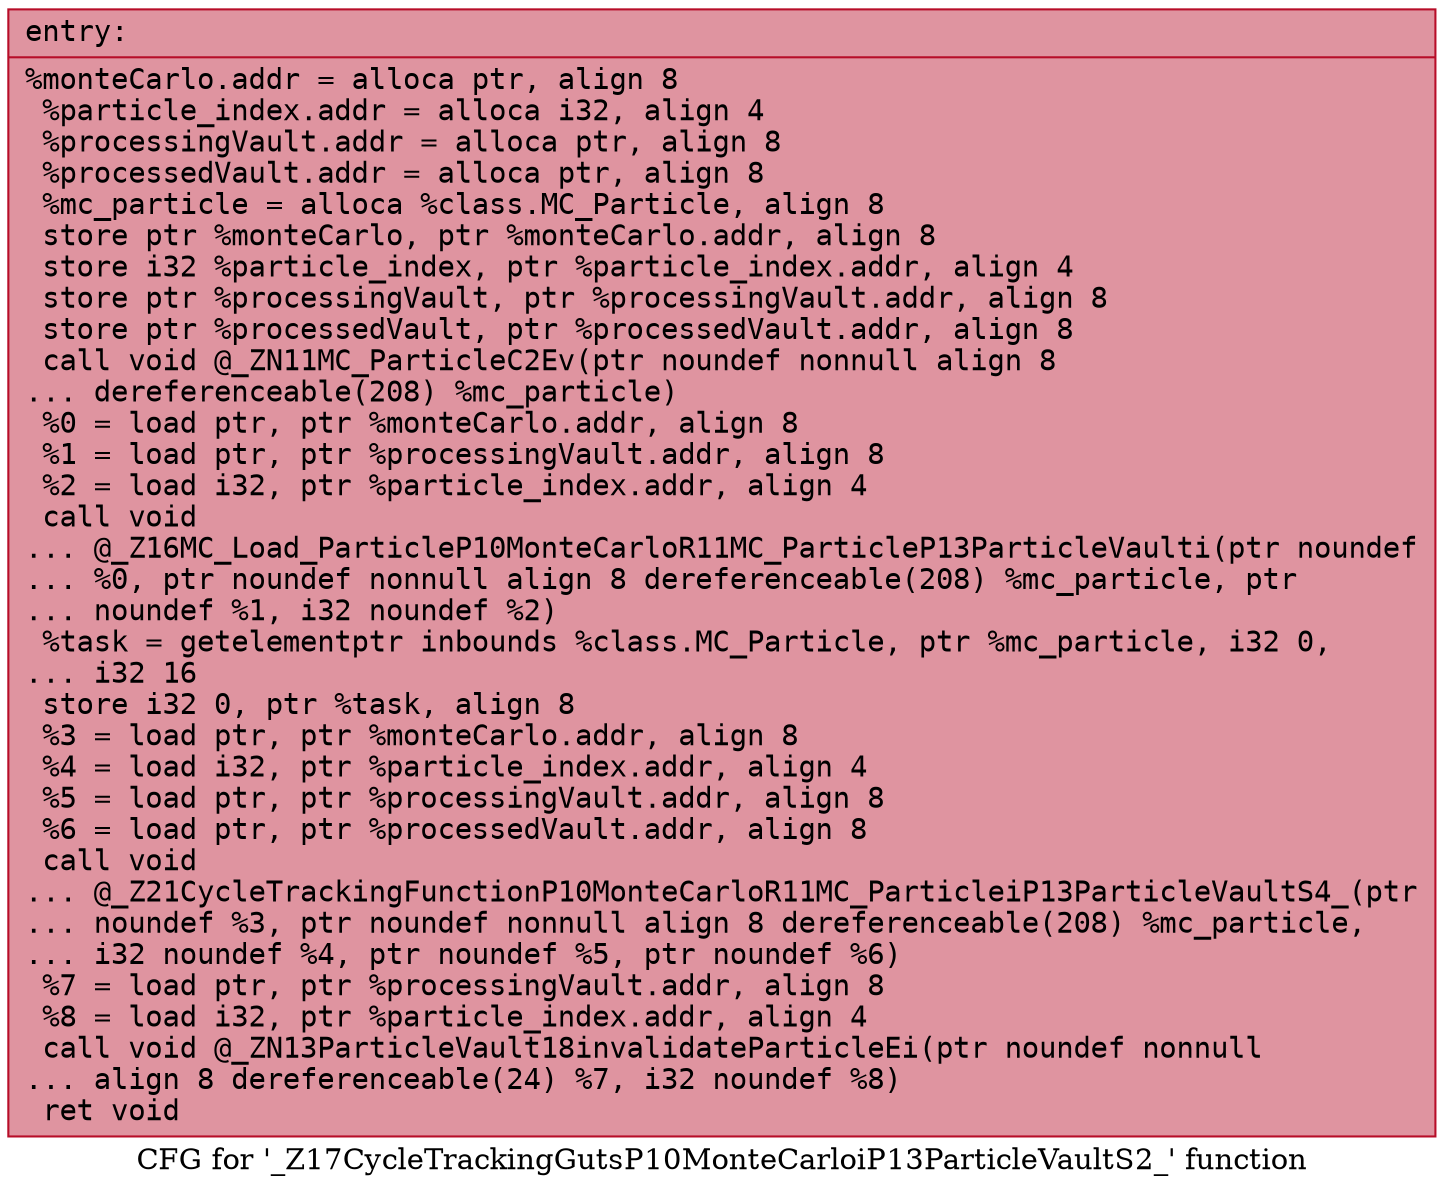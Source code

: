 digraph "CFG for '_Z17CycleTrackingGutsP10MonteCarloiP13ParticleVaultS2_' function" {
	label="CFG for '_Z17CycleTrackingGutsP10MonteCarloiP13ParticleVaultS2_' function";

	Node0x563441b74080 [shape=record,color="#b70d28ff", style=filled, fillcolor="#b70d2870" fontname="Courier",label="{entry:\l|  %monteCarlo.addr = alloca ptr, align 8\l  %particle_index.addr = alloca i32, align 4\l  %processingVault.addr = alloca ptr, align 8\l  %processedVault.addr = alloca ptr, align 8\l  %mc_particle = alloca %class.MC_Particle, align 8\l  store ptr %monteCarlo, ptr %monteCarlo.addr, align 8\l  store i32 %particle_index, ptr %particle_index.addr, align 4\l  store ptr %processingVault, ptr %processingVault.addr, align 8\l  store ptr %processedVault, ptr %processedVault.addr, align 8\l  call void @_ZN11MC_ParticleC2Ev(ptr noundef nonnull align 8\l... dereferenceable(208) %mc_particle)\l  %0 = load ptr, ptr %monteCarlo.addr, align 8\l  %1 = load ptr, ptr %processingVault.addr, align 8\l  %2 = load i32, ptr %particle_index.addr, align 4\l  call void\l... @_Z16MC_Load_ParticleP10MonteCarloR11MC_ParticleP13ParticleVaulti(ptr noundef\l... %0, ptr noundef nonnull align 8 dereferenceable(208) %mc_particle, ptr\l... noundef %1, i32 noundef %2)\l  %task = getelementptr inbounds %class.MC_Particle, ptr %mc_particle, i32 0,\l... i32 16\l  store i32 0, ptr %task, align 8\l  %3 = load ptr, ptr %monteCarlo.addr, align 8\l  %4 = load i32, ptr %particle_index.addr, align 4\l  %5 = load ptr, ptr %processingVault.addr, align 8\l  %6 = load ptr, ptr %processedVault.addr, align 8\l  call void\l... @_Z21CycleTrackingFunctionP10MonteCarloR11MC_ParticleiP13ParticleVaultS4_(ptr\l... noundef %3, ptr noundef nonnull align 8 dereferenceable(208) %mc_particle,\l... i32 noundef %4, ptr noundef %5, ptr noundef %6)\l  %7 = load ptr, ptr %processingVault.addr, align 8\l  %8 = load i32, ptr %particle_index.addr, align 4\l  call void @_ZN13ParticleVault18invalidateParticleEi(ptr noundef nonnull\l... align 8 dereferenceable(24) %7, i32 noundef %8)\l  ret void\l}"];
}
